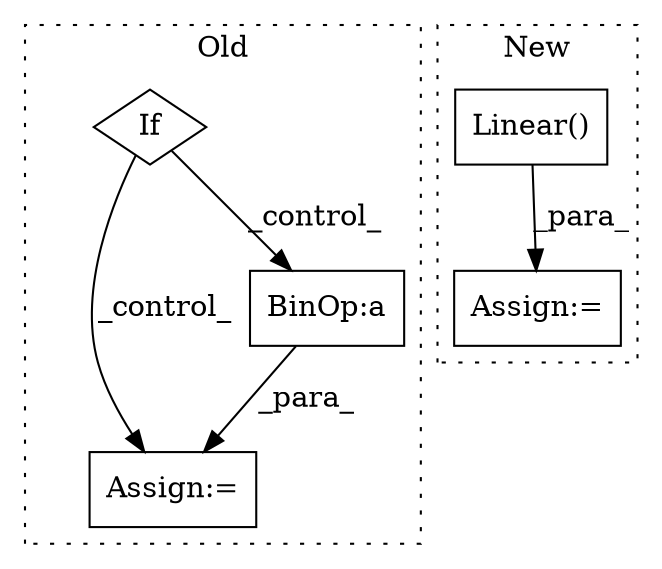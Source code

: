 digraph G {
subgraph cluster0 {
1 [label="If" a="96" s="6583,6597" l="3,14" shape="diamond"];
4 [label="Assign:=" a="68" s="6612" l="3" shape="box"];
5 [label="BinOp:a" a="82" s="6619" l="1" shape="box"];
label = "Old";
style="dotted";
}
subgraph cluster1 {
2 [label="Linear()" a="75" s="5314,5335" l="10,1" shape="box"];
3 [label="Assign:=" a="68" s="5311" l="3" shape="box"];
label = "New";
style="dotted";
}
1 -> 5 [label="_control_"];
1 -> 4 [label="_control_"];
2 -> 3 [label="_para_"];
5 -> 4 [label="_para_"];
}